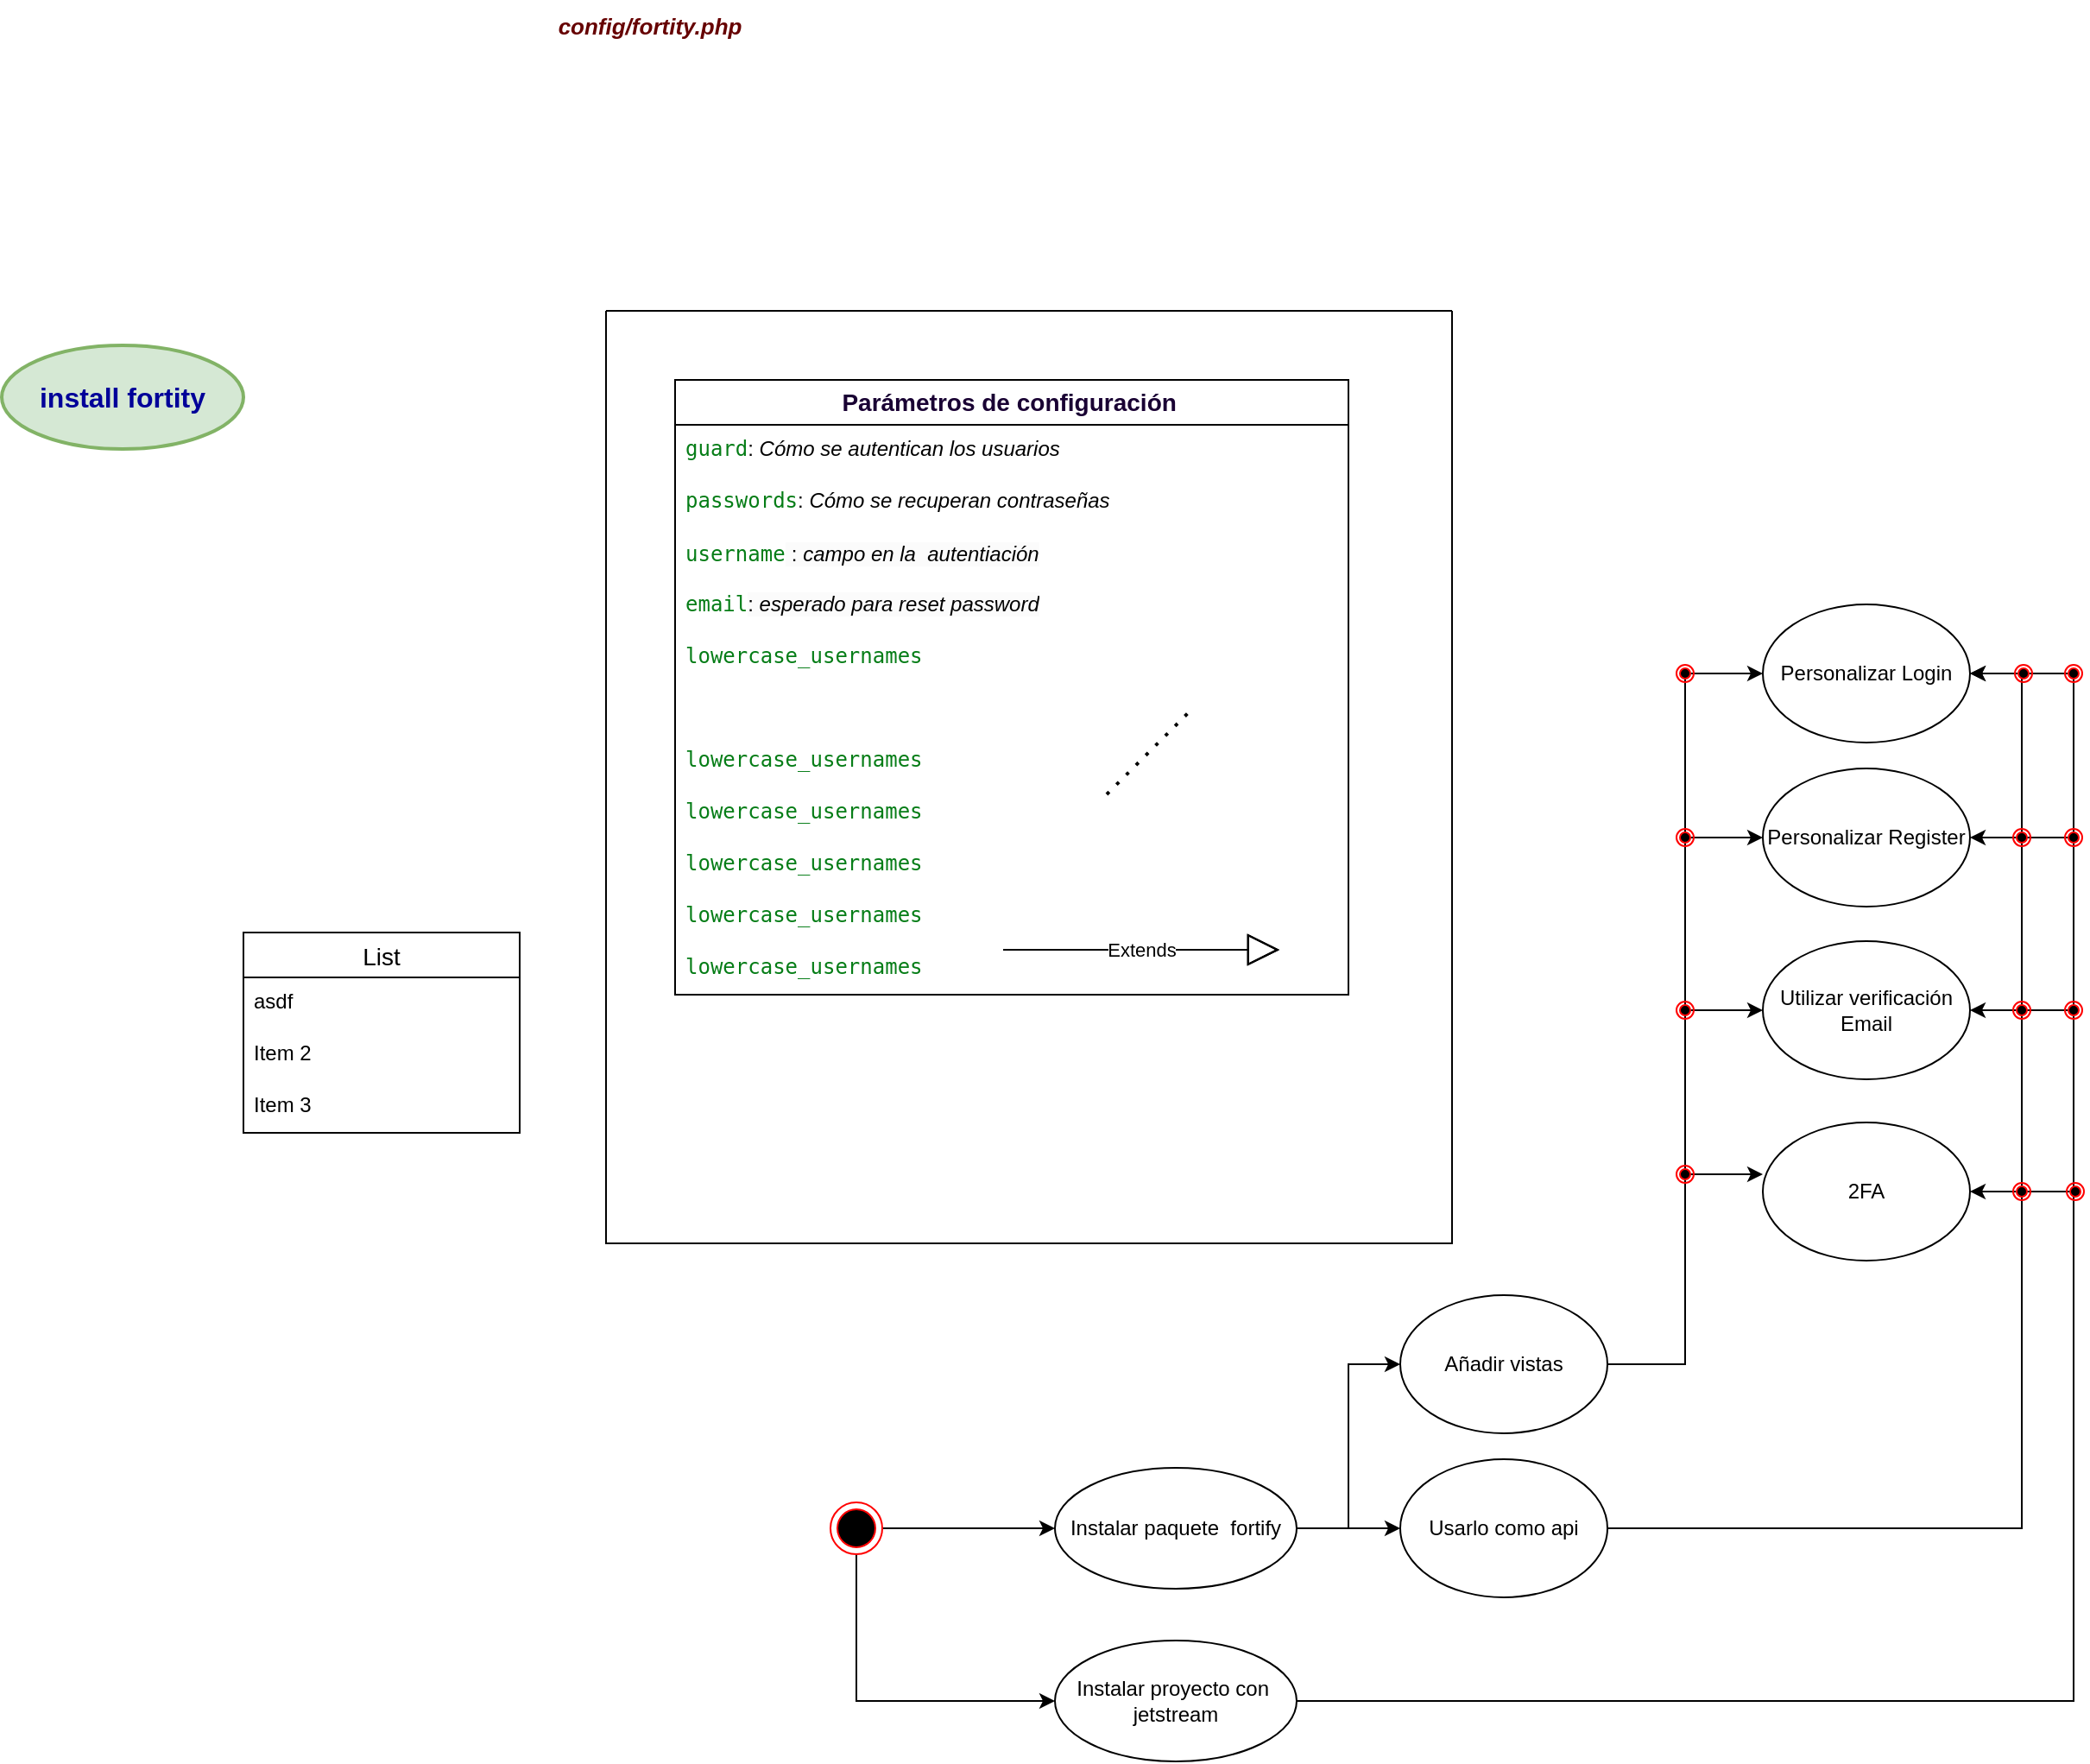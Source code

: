 <mxfile version="24.6.4" type="device">
  <diagram id="C5RBs43oDa-KdzZeNtuy" name="Page-1">
    <mxGraphModel dx="1364" dy="843" grid="1" gridSize="10" guides="1" tooltips="1" connect="1" arrows="1" fold="1" page="1" pageScale="1" pageWidth="827" pageHeight="1169" math="0" shadow="0">
      <root>
        <mxCell id="WIyWlLk6GJQsqaUBKTNV-0" />
        <mxCell id="WIyWlLk6GJQsqaUBKTNV-1" parent="WIyWlLk6GJQsqaUBKTNV-0" />
        <mxCell id="U51GWnYHo4TNuuC_m5qW-0" value="install fortity" style="strokeWidth=2;html=1;shape=mxgraph.flowchart.start_1;whiteSpace=wrap;fillColor=#d5e8d4;strokeColor=#82b366;fontStyle=1;fontSize=16;fontColor=#000099;" parent="WIyWlLk6GJQsqaUBKTNV-1" vertex="1">
          <mxGeometry x="30" y="200" width="140" height="60" as="geometry" />
        </mxCell>
        <mxCell id="U51GWnYHo4TNuuC_m5qW-8" value="&lt;b style=&quot;font-size: 13px;&quot;&gt;&lt;i style=&quot;font-size: 13px;&quot;&gt;config/fortity.php&lt;/i&gt;&lt;/b&gt;" style="text;html=1;align=center;verticalAlign=middle;resizable=0;points=[];autosize=1;strokeColor=none;fillColor=none;fontSize=13;fontColor=#660000;" parent="WIyWlLk6GJQsqaUBKTNV-1" vertex="1">
          <mxGeometry x="340" width="130" height="30" as="geometry" />
        </mxCell>
        <mxCell id="6gROGEQnWiNRbmc16GZL-19" value="List" style="swimlane;fontStyle=0;childLayout=stackLayout;horizontal=1;startSize=26;horizontalStack=0;resizeParent=1;resizeParentMax=0;resizeLast=0;collapsible=1;marginBottom=0;align=center;fontSize=14;" parent="WIyWlLk6GJQsqaUBKTNV-1" vertex="1">
          <mxGeometry x="170" y="540" width="160" height="116" as="geometry">
            <mxRectangle x="170" y="540" width="60" height="30" as="alternateBounds" />
          </mxGeometry>
        </mxCell>
        <mxCell id="6gROGEQnWiNRbmc16GZL-23" value="asdf" style="text;strokeColor=none;fillColor=none;spacingLeft=4;spacingRight=4;overflow=hidden;rotatable=0;points=[[0,0.5],[1,0.5]];portConstraint=eastwest;fontSize=12;whiteSpace=wrap;html=1;" parent="6gROGEQnWiNRbmc16GZL-19" vertex="1">
          <mxGeometry y="26" width="160" height="30" as="geometry" />
        </mxCell>
        <mxCell id="6gROGEQnWiNRbmc16GZL-21" value="Item 2" style="text;strokeColor=none;fillColor=none;spacingLeft=4;spacingRight=4;overflow=hidden;rotatable=0;points=[[0,0.5],[1,0.5]];portConstraint=eastwest;fontSize=12;whiteSpace=wrap;html=1;" parent="6gROGEQnWiNRbmc16GZL-19" vertex="1">
          <mxGeometry y="56" width="160" height="30" as="geometry" />
        </mxCell>
        <mxCell id="6gROGEQnWiNRbmc16GZL-22" value="Item 3" style="text;strokeColor=none;fillColor=none;spacingLeft=4;spacingRight=4;overflow=hidden;rotatable=0;points=[[0,0.5],[1,0.5]];portConstraint=eastwest;fontSize=12;whiteSpace=wrap;html=1;" parent="6gROGEQnWiNRbmc16GZL-19" vertex="1">
          <mxGeometry y="86" width="160" height="30" as="geometry" />
        </mxCell>
        <mxCell id="uoXuH0vKqlSMkDFl6i5y-5" value="" style="swimlane;startSize=0;" parent="WIyWlLk6GJQsqaUBKTNV-1" vertex="1">
          <mxGeometry x="380" y="180" width="490" height="540" as="geometry">
            <mxRectangle x="380" y="180" width="50" height="40" as="alternateBounds" />
          </mxGeometry>
        </mxCell>
        <object label="&lt;b&gt;&lt;font color=&quot;#190033&quot; style=&quot;font-size: 14px;&quot;&gt;Parámetros de configuración&amp;nbsp;&lt;/font&gt;&lt;/b&gt;" a="" c="" id="uoXuH0vKqlSMkDFl6i5y-6">
          <mxCell style="swimlane;fontStyle=0;childLayout=stackLayout;horizontal=1;startSize=26;fillColor=none;horizontalStack=0;resizeParent=1;resizeParentMax=0;resizeLast=0;collapsible=1;marginBottom=0;html=1;container=0;direction=east;movable=1;resizable=1;rotatable=1;deletable=1;editable=1;locked=0;connectable=1;" parent="uoXuH0vKqlSMkDFl6i5y-5" vertex="1">
            <mxGeometry x="40" y="40" width="390" height="356" as="geometry">
              <mxRectangle x="337" y="52" width="240" height="30" as="alternateBounds" />
            </mxGeometry>
          </mxCell>
        </object>
        <mxCell id="uoXuH0vKqlSMkDFl6i5y-7" value="&lt;span style=&quot;color: rgb(6, 125, 23); font-family: &amp;quot;JetBrains Mono&amp;quot;, monospace; background-color: rgb(255, 255, 255);&quot;&gt;guard&lt;/span&gt;:&amp;nbsp;&lt;i&gt;Cómo se autentican los usuarios&amp;nbsp;&lt;/i&gt;" style="text;strokeColor=none;fillColor=none;spacingLeft=4;spacingRight=4;overflow=hidden;rotatable=0;points=[[0,0.5],[1,0.5]];portConstraint=eastwest;fontSize=12;whiteSpace=wrap;html=1;" parent="uoXuH0vKqlSMkDFl6i5y-6" vertex="1">
          <mxGeometry y="26" width="390" height="30" as="geometry" />
        </mxCell>
        <mxCell id="uoXuH0vKqlSMkDFl6i5y-8" value="&lt;span style=&quot;color: rgb(6, 125, 23); font-family: &amp;quot;JetBrains Mono&amp;quot;, monospace; background-color: rgb(255, 255, 255);&quot;&gt;passwords&lt;/span&gt;:&amp;nbsp;&lt;i&gt;Cómo se recuperan contraseñas&lt;/i&gt;" style="text;strokeColor=none;fillColor=none;spacingLeft=4;spacingRight=4;overflow=hidden;rotatable=0;points=[[0,0.5],[1,0.5]];portConstraint=eastwest;fontSize=12;whiteSpace=wrap;html=1;" parent="uoXuH0vKqlSMkDFl6i5y-6" vertex="1">
          <mxGeometry y="56" width="390" height="30" as="geometry" />
        </mxCell>
        <mxCell id="uoXuH0vKqlSMkDFl6i5y-9" value="&lt;span style=&quot;forced-color-adjust: none; font-size: 12px; font-style: normal; font-variant-ligatures: normal; font-variant-caps: normal; font-weight: 400; letter-spacing: normal; orphans: 2; text-align: left; text-indent: 0px; text-transform: none; widows: 2; word-spacing: 0px; -webkit-text-stroke-width: 0px; white-space: normal; text-decoration-thickness: initial; text-decoration-style: initial; text-decoration-color: initial; color: rgb(6, 125, 23); font-family: &amp;quot;JetBrains Mono&amp;quot;, monospace; background-color: rgb(255, 255, 255);&quot;&gt;username&lt;/span&gt;&lt;b style=&quot;forced-color-adjust: none; color: rgb(0, 0, 0); font-family: Helvetica; font-size: 12px; font-style: normal; font-variant-ligatures: normal; font-variant-caps: normal; letter-spacing: normal; orphans: 2; text-align: left; text-indent: 0px; text-transform: none; widows: 2; word-spacing: 0px; -webkit-text-stroke-width: 0px; white-space: normal; background-color: rgb(251, 251, 251); text-decoration-thickness: initial; text-decoration-style: initial; text-decoration-color: initial;&quot;&gt;&lt;font style=&quot;forced-color-adjust: none; font-size: 13px;&quot; color=&quot;#003300&quot;&gt;&amp;nbsp;&lt;/font&gt;&lt;/b&gt;&lt;span style=&quot;color: rgb(0, 0, 0); font-family: Helvetica; font-size: 12px; font-style: normal; font-variant-ligatures: normal; font-variant-caps: normal; font-weight: 400; letter-spacing: normal; orphans: 2; text-align: left; text-indent: 0px; text-transform: none; widows: 2; word-spacing: 0px; -webkit-text-stroke-width: 0px; white-space: normal; background-color: rgb(251, 251, 251); text-decoration-thickness: initial; text-decoration-style: initial; text-decoration-color: initial; display: inline !important; float: none;&quot;&gt;:&amp;nbsp;&lt;/span&gt;&lt;i style=&quot;forced-color-adjust: none; color: rgb(0, 0, 0); font-family: Helvetica; font-size: 12px; font-variant-ligatures: normal; font-variant-caps: normal; font-weight: 400; letter-spacing: normal; orphans: 2; text-align: left; text-indent: 0px; text-transform: none; widows: 2; word-spacing: 0px; -webkit-text-stroke-width: 0px; white-space: normal; background-color: rgb(251, 251, 251); text-decoration-thickness: initial; text-decoration-style: initial; text-decoration-color: initial;&quot;&gt;campo en la&amp;nbsp; autentiación&lt;/i&gt;" style="text;strokeColor=none;fillColor=none;spacingLeft=4;spacingRight=4;overflow=hidden;rotatable=0;points=[[0,0.5],[1,0.5]];portConstraint=eastwest;fontSize=12;whiteSpace=wrap;html=1;" parent="uoXuH0vKqlSMkDFl6i5y-6" vertex="1">
          <mxGeometry y="86" width="390" height="30" as="geometry" />
        </mxCell>
        <mxCell id="uoXuH0vKqlSMkDFl6i5y-10" value="&lt;span style=&quot;forced-color-adjust: none; font-size: 12px; font-style: normal; font-variant-ligatures: normal; font-variant-caps: normal; font-weight: 400; letter-spacing: normal; orphans: 2; text-align: left; text-indent: 0px; text-transform: none; widows: 2; word-spacing: 0px; -webkit-text-stroke-width: 0px; white-space: normal; text-decoration-thickness: initial; text-decoration-style: initial; text-decoration-color: initial; color: rgb(6, 125, 23); font-family: &amp;quot;JetBrains Mono&amp;quot;, monospace; background-color: rgb(255, 255, 255);&quot;&gt;email&lt;/span&gt;&lt;span style=&quot;color: rgb(0, 0, 0); font-family: Helvetica; font-size: 12px; font-style: normal; font-variant-ligatures: normal; font-variant-caps: normal; font-weight: 400; letter-spacing: normal; orphans: 2; text-align: left; text-indent: 0px; text-transform: none; widows: 2; word-spacing: 0px; -webkit-text-stroke-width: 0px; white-space: normal; background-color: rgb(251, 251, 251); text-decoration-thickness: initial; text-decoration-style: initial; text-decoration-color: initial; display: inline !important; float: none;&quot;&gt;:&amp;nbsp;&lt;/span&gt;&lt;i style=&quot;forced-color-adjust: none; color: rgb(0, 0, 0); font-family: Helvetica; font-size: 12px; font-variant-ligatures: normal; font-variant-caps: normal; font-weight: 400; letter-spacing: normal; orphans: 2; text-align: left; text-indent: 0px; text-transform: none; widows: 2; word-spacing: 0px; -webkit-text-stroke-width: 0px; white-space: normal; background-color: rgb(251, 251, 251); text-decoration-thickness: initial; text-decoration-style: initial; text-decoration-color: initial;&quot;&gt;esperado para reset password&lt;/i&gt;" style="text;strokeColor=none;fillColor=none;spacingLeft=4;spacingRight=4;overflow=hidden;rotatable=0;points=[[0,0.5],[1,0.5]];portConstraint=eastwest;fontSize=12;whiteSpace=wrap;html=1;" parent="uoXuH0vKqlSMkDFl6i5y-6" vertex="1">
          <mxGeometry y="116" width="390" height="30" as="geometry" />
        </mxCell>
        <mxCell id="uoXuH0vKqlSMkDFl6i5y-11" value="&lt;span style=&quot;forced-color-adjust: none; font-size: 12px; font-style: normal; font-variant-ligatures: normal; font-variant-caps: normal; font-weight: 400; letter-spacing: normal; orphans: 2; text-align: left; text-indent: 0px; text-transform: none; widows: 2; word-spacing: 0px; -webkit-text-stroke-width: 0px; white-space: normal; text-decoration-thickness: initial; text-decoration-style: initial; text-decoration-color: initial; color: rgb(6, 125, 23); font-family: &amp;quot;JetBrains Mono&amp;quot;, monospace; background-color: rgb(255, 255, 255);&quot;&gt;lowercase_usernames&lt;/span&gt;&lt;span style=&quot;forced-color-adjust: none; font-style: normal; font-variant-ligatures: normal; font-variant-caps: normal; font-weight: 400; letter-spacing: normal; orphans: 2; text-align: left; text-indent: 0px; text-transform: none; widows: 2; word-spacing: 0px; -webkit-text-stroke-width: 0px; white-space: nowrap; background-color: rgb(251, 251, 251); text-decoration-thickness: initial; text-decoration-style: initial; text-decoration-color: initial; color: rgba(0, 0, 0, 0); font-family: monospace; font-size: 0px;&quot;&gt;%3CmxGraphModel%3E%3Croot%3E%3CmxCell%20id%3D%220%22%2F%3E%3CmxCell%20id%3D%221%22%20parent%3D%220%22%2F%3E%3CmxCell%20id%3D%222%22%20value%3D%22%26lt%3Bb%26gt%3B%26lt%3Bfont%20style%3D%26quot%3Bfont-size%3A%2013px%3B%26quot%3B%20color%3D%26quot%3B%23003300%26quot%3B%26gt%3Bpassword%26lt%3B%2Ffont%26gt%3B%26lt%3B%2Fb%26gt%3B%3A%26amp%3Bnbsp%3B%26lt%3Bi%26gt%3BC%C3%B3mo%20se%20recuperan%20contrase%C3%B1as%26lt%3B%2Fi%26gt%3B%22%20style%3D%22text%3BstrokeColor%3Dnone%3BfillColor%3Dnone%3Balign%3Dleft%3BverticalAlign%3Dtop%3BspacingLeft%3D4%3BspacingRight%3D4%3Boverflow%3Dhidden%3Brotatable%3D0%3Bpoints%3D%5B%5B0%2C0.5%5D%2C%5B1%2C0.5%5D%5D%3BportConstraint%3Deastwest%3BwhiteSpace%3Dwrap%3Bhtml%3D1%3Bcontainer%3D0%3B%22%20vertex%3D%221%22%20parent%3D%221%22%3E%3CmxGeometry%20x%3D%22280%22%20y%3D%22118.9%22%20width%3D%22300%22%20height%3D%2218.2%22%20as%3D%22geometry%22%2F%3E%3C%2FmxCell%3E%3C%2Froot%3E%3C%2FmxGraphModel%3E" style="text;strokeColor=none;fillColor=none;spacingLeft=4;spacingRight=4;overflow=hidden;rotatable=0;points=[[0,0.5],[1,0.5]];portConstraint=eastwest;fontSize=12;whiteSpace=wrap;html=1;" parent="uoXuH0vKqlSMkDFl6i5y-6" vertex="1">
          <mxGeometry y="146" width="390" height="30" as="geometry" />
        </mxCell>
        <mxCell id="uoXuH0vKqlSMkDFl6i5y-12" style="text;strokeColor=none;fillColor=none;spacingLeft=4;spacingRight=4;overflow=hidden;rotatable=0;points=[[0,0.5],[1,0.5]];portConstraint=eastwest;fontSize=12;whiteSpace=wrap;html=1;" parent="uoXuH0vKqlSMkDFl6i5y-6" vertex="1">
          <mxGeometry y="176" width="390" height="30" as="geometry" />
        </mxCell>
        <mxCell id="uoXuH0vKqlSMkDFl6i5y-13" value="&lt;span style=&quot;forced-color-adjust: none; font-size: 12px; font-style: normal; font-variant-ligatures: normal; font-variant-caps: normal; font-weight: 400; letter-spacing: normal; orphans: 2; text-align: left; text-indent: 0px; text-transform: none; widows: 2; word-spacing: 0px; -webkit-text-stroke-width: 0px; white-space: normal; text-decoration-thickness: initial; text-decoration-style: initial; text-decoration-color: initial; color: rgb(6, 125, 23); font-family: &amp;quot;JetBrains Mono&amp;quot;, monospace; background-color: rgb(255, 255, 255);&quot;&gt;lowercase_usernames&lt;/span&gt;&lt;span style=&quot;forced-color-adjust: none; font-style: normal; font-variant-ligatures: normal; font-variant-caps: normal; font-weight: 400; letter-spacing: normal; orphans: 2; text-align: left; text-indent: 0px; text-transform: none; widows: 2; word-spacing: 0px; -webkit-text-stroke-width: 0px; white-space: nowrap; background-color: rgb(251, 251, 251); text-decoration-thickness: initial; text-decoration-style: initial; text-decoration-color: initial; color: rgba(0, 0, 0, 0); font-family: monospace; font-size: 0px;&quot;&gt;%3CmxGraphModel%3E%3Croot%3E%3CmxCell%20id%3D%220%22%2F%3E%3CmxCell%20id%3D%221%22%20parent%3D%220%22%2F%3E%3CmxCell%20id%3D%222%22%20value%3D%22%26lt%3Bb%26gt%3B%26lt%3Bfont%20style%3D%26quot%3Bfont-size%3A%2013px%3B%26quot%3B%20color%3D%26quot%3B%23003300%26quot%3B%26gt%3Bpassword%26lt%3B%2Ffont%26gt%3B%26lt%3B%2Fb%26gt%3B%3A%26amp%3Bnbsp%3B%26lt%3Bi%26gt%3BC%C3%B3mo%20se%20recuperan%20contrase%C3%B1as%26lt%3B%2Fi%26gt%3B%22%20style%3D%22text%3BstrokeColor%3Dnone%3BfillColor%3Dnone%3Balign%3Dleft%3BverticalAlign%3Dtop%3BspacingLeft%3D4%3BspacingRight%3D4%3Boverflow%3Dhidden%3Brotatable%3D0%3Bpoints%3D%5B%5B0%2C0.5%5D%2C%5B1%2C0.5%5D%5D%3BportConstraint%3Deastwest%3BwhiteSpace%3Dwrap%3Bhtml%3D1%3Bcontainer%3D0%3B%22%20vertex%3D%221%22%20parent%3D%221%22%3E%3CmxGeometry%20x%3D%22280%22%20y%3D%22118.9%22%20width%3D%22300%22%20height%3D%2218.2%22%20as%3D%22geometry%22%2F%3E%3C%2FmxCell%3E%3C%2Froot%3E%3C%2FmxGraphModel%3E" style="text;strokeColor=none;fillColor=none;spacingLeft=4;spacingRight=4;overflow=hidden;rotatable=0;points=[[0,0.5],[1,0.5]];portConstraint=eastwest;fontSize=12;whiteSpace=wrap;html=1;" parent="uoXuH0vKqlSMkDFl6i5y-6" vertex="1">
          <mxGeometry y="206" width="390" height="30" as="geometry" />
        </mxCell>
        <mxCell id="uoXuH0vKqlSMkDFl6i5y-14" value="&lt;span style=&quot;forced-color-adjust: none; font-size: 12px; font-style: normal; font-variant-ligatures: normal; font-variant-caps: normal; font-weight: 400; letter-spacing: normal; orphans: 2; text-align: left; text-indent: 0px; text-transform: none; widows: 2; word-spacing: 0px; -webkit-text-stroke-width: 0px; white-space: normal; text-decoration-thickness: initial; text-decoration-style: initial; text-decoration-color: initial; color: rgb(6, 125, 23); font-family: &amp;quot;JetBrains Mono&amp;quot;, monospace; background-color: rgb(255, 255, 255);&quot;&gt;lowercase_usernames&lt;/span&gt;&lt;span style=&quot;forced-color-adjust: none; font-style: normal; font-variant-ligatures: normal; font-variant-caps: normal; font-weight: 400; letter-spacing: normal; orphans: 2; text-align: left; text-indent: 0px; text-transform: none; widows: 2; word-spacing: 0px; -webkit-text-stroke-width: 0px; white-space: nowrap; background-color: rgb(251, 251, 251); text-decoration-thickness: initial; text-decoration-style: initial; text-decoration-color: initial; color: rgba(0, 0, 0, 0); font-family: monospace; font-size: 0px;&quot;&gt;%3CmxGraphModel%3E%3Croot%3E%3CmxCell%20id%3D%220%22%2F%3E%3CmxCell%20id%3D%221%22%20parent%3D%220%22%2F%3E%3CmxCell%20id%3D%222%22%20value%3D%22%26lt%3Bb%26gt%3B%26lt%3Bfont%20style%3D%26quot%3Bfont-size%3A%2013px%3B%26quot%3B%20color%3D%26quot%3B%23003300%26quot%3B%26gt%3Bpassword%26lt%3B%2Ffont%26gt%3B%26lt%3B%2Fb%26gt%3B%3A%26amp%3Bnbsp%3B%26lt%3Bi%26gt%3BC%C3%B3mo%20se%20recuperan%20contrase%C3%B1as%26lt%3B%2Fi%26gt%3B%22%20style%3D%22text%3BstrokeColor%3Dnone%3BfillColor%3Dnone%3Balign%3Dleft%3BverticalAlign%3Dtop%3BspacingLeft%3D4%3BspacingRight%3D4%3Boverflow%3Dhidden%3Brotatable%3D0%3Bpoints%3D%5B%5B0%2C0.5%5D%2C%5B1%2C0.5%5D%5D%3BportConstraint%3Deastwest%3BwhiteSpace%3Dwrap%3Bhtml%3D1%3Bcontainer%3D0%3B%22%20vertex%3D%221%22%20parent%3D%221%22%3E%3CmxGeometry%20x%3D%22280%22%20y%3D%22118.9%22%20width%3D%22300%22%20height%3D%2218.2%22%20as%3D%22geometry%22%2F%3E%3C%2FmxCell%3E%3C%2Froot%3E%3C%2FmxGraphModel%3E" style="text;strokeColor=none;fillColor=none;spacingLeft=4;spacingRight=4;overflow=hidden;rotatable=0;points=[[0,0.5],[1,0.5]];portConstraint=eastwest;fontSize=12;whiteSpace=wrap;html=1;" parent="uoXuH0vKqlSMkDFl6i5y-6" vertex="1">
          <mxGeometry y="236" width="390" height="30" as="geometry" />
        </mxCell>
        <mxCell id="uoXuH0vKqlSMkDFl6i5y-15" value="&lt;span style=&quot;forced-color-adjust: none; font-size: 12px; font-style: normal; font-variant-ligatures: normal; font-variant-caps: normal; font-weight: 400; letter-spacing: normal; orphans: 2; text-align: left; text-indent: 0px; text-transform: none; widows: 2; word-spacing: 0px; -webkit-text-stroke-width: 0px; white-space: normal; text-decoration-thickness: initial; text-decoration-style: initial; text-decoration-color: initial; color: rgb(6, 125, 23); font-family: &amp;quot;JetBrains Mono&amp;quot;, monospace; background-color: rgb(255, 255, 255);&quot;&gt;lowercase_usernames&lt;/span&gt;&lt;span style=&quot;forced-color-adjust: none; font-style: normal; font-variant-ligatures: normal; font-variant-caps: normal; font-weight: 400; letter-spacing: normal; orphans: 2; text-align: left; text-indent: 0px; text-transform: none; widows: 2; word-spacing: 0px; -webkit-text-stroke-width: 0px; white-space: nowrap; background-color: rgb(251, 251, 251); text-decoration-thickness: initial; text-decoration-style: initial; text-decoration-color: initial; color: rgba(0, 0, 0, 0); font-family: monospace; font-size: 0px;&quot;&gt;%3CmxGraphModel%3E%3Croot%3E%3CmxCell%20id%3D%220%22%2F%3E%3CmxCell%20id%3D%221%22%20parent%3D%220%22%2F%3E%3CmxCell%20id%3D%222%22%20value%3D%22%26lt%3Bb%26gt%3B%26lt%3Bfont%20style%3D%26quot%3Bfont-size%3A%2013px%3B%26quot%3B%20color%3D%26quot%3B%23003300%26quot%3B%26gt%3Bpassword%26lt%3B%2Ffont%26gt%3B%26lt%3B%2Fb%26gt%3B%3A%26amp%3Bnbsp%3B%26lt%3Bi%26gt%3BC%C3%B3mo%20se%20recuperan%20contrase%C3%B1as%26lt%3B%2Fi%26gt%3B%22%20style%3D%22text%3BstrokeColor%3Dnone%3BfillColor%3Dnone%3Balign%3Dleft%3BverticalAlign%3Dtop%3BspacingLeft%3D4%3BspacingRight%3D4%3Boverflow%3Dhidden%3Brotatable%3D0%3Bpoints%3D%5B%5B0%2C0.5%5D%2C%5B1%2C0.5%5D%5D%3BportConstraint%3Deastwest%3BwhiteSpace%3Dwrap%3Bhtml%3D1%3Bcontainer%3D0%3B%22%20vertex%3D%221%22%20parent%3D%221%22%3E%3CmxGeometry%20x%3D%22280%22%20y%3D%22118.9%22%20width%3D%22300%22%20height%3D%2218.2%22%20as%3D%22geometry%22%2F%3E%3C%2FmxCell%3E%3C%2Froot%3E%3C%2FmxGraphModel%3E" style="text;strokeColor=none;fillColor=none;spacingLeft=4;spacingRight=4;overflow=hidden;rotatable=0;points=[[0,0.5],[1,0.5]];portConstraint=eastwest;fontSize=12;whiteSpace=wrap;html=1;" parent="uoXuH0vKqlSMkDFl6i5y-6" vertex="1">
          <mxGeometry y="266" width="390" height="30" as="geometry" />
        </mxCell>
        <mxCell id="uoXuH0vKqlSMkDFl6i5y-16" value="&lt;span style=&quot;forced-color-adjust: none; font-size: 12px; font-style: normal; font-variant-ligatures: normal; font-variant-caps: normal; font-weight: 400; letter-spacing: normal; orphans: 2; text-align: left; text-indent: 0px; text-transform: none; widows: 2; word-spacing: 0px; -webkit-text-stroke-width: 0px; white-space: normal; text-decoration-thickness: initial; text-decoration-style: initial; text-decoration-color: initial; color: rgb(6, 125, 23); font-family: &amp;quot;JetBrains Mono&amp;quot;, monospace; background-color: rgb(255, 255, 255);&quot;&gt;lowercase_usernames&lt;/span&gt;&lt;span style=&quot;forced-color-adjust: none; font-style: normal; font-variant-ligatures: normal; font-variant-caps: normal; font-weight: 400; letter-spacing: normal; orphans: 2; text-align: left; text-indent: 0px; text-transform: none; widows: 2; word-spacing: 0px; -webkit-text-stroke-width: 0px; white-space: nowrap; background-color: rgb(251, 251, 251); text-decoration-thickness: initial; text-decoration-style: initial; text-decoration-color: initial; color: rgba(0, 0, 0, 0); font-family: monospace; font-size: 0px;&quot;&gt;%3CmxGraphModel%3E%3Croot%3E%3CmxCell%20id%3D%220%22%2F%3E%3CmxCell%20id%3D%221%22%20parent%3D%220%22%2F%3E%3CmxCell%20id%3D%222%22%20value%3D%22%26lt%3Bb%26gt%3B%26lt%3Bfont%20style%3D%26quot%3Bfont-size%3A%2013px%3B%26quot%3B%20color%3D%26quot%3B%23003300%26quot%3B%26gt%3Bpassword%26lt%3B%2Ffont%26gt%3B%26lt%3B%2Fb%26gt%3B%3A%26amp%3Bnbsp%3B%26lt%3Bi%26gt%3BC%C3%B3mo%20se%20recuperan%20contrase%C3%B1as%26lt%3B%2Fi%26gt%3B%22%20style%3D%22text%3BstrokeColor%3Dnone%3BfillColor%3Dnone%3Balign%3Dleft%3BverticalAlign%3Dtop%3BspacingLeft%3D4%3BspacingRight%3D4%3Boverflow%3Dhidden%3Brotatable%3D0%3Bpoints%3D%5B%5B0%2C0.5%5D%2C%5B1%2C0.5%5D%5D%3BportConstraint%3Deastwest%3BwhiteSpace%3Dwrap%3Bhtml%3D1%3Bcontainer%3D0%3B%22%20vertex%3D%221%22%20parent%3D%221%22%3E%3CmxGeometry%20x%3D%22280%22%20y%3D%22118.9%22%20width%3D%22300%22%20height%3D%2218.2%22%20as%3D%22geometry%22%2F%3E%3C%2FmxCell%3E%3C%2Froot%3E%3C%2FmxGraphModel%3E" style="text;strokeColor=none;fillColor=none;spacingLeft=4;spacingRight=4;overflow=hidden;rotatable=0;points=[[0,0.5],[1,0.5]];portConstraint=eastwest;fontSize=12;whiteSpace=wrap;html=1;" parent="uoXuH0vKqlSMkDFl6i5y-6" vertex="1">
          <mxGeometry y="296" width="390" height="30" as="geometry" />
        </mxCell>
        <mxCell id="uoXuH0vKqlSMkDFl6i5y-17" value="&lt;span style=&quot;forced-color-adjust: none; font-size: 12px; font-style: normal; font-variant-ligatures: normal; font-variant-caps: normal; font-weight: 400; letter-spacing: normal; orphans: 2; text-align: left; text-indent: 0px; text-transform: none; widows: 2; word-spacing: 0px; -webkit-text-stroke-width: 0px; white-space: normal; text-decoration-thickness: initial; text-decoration-style: initial; text-decoration-color: initial; color: rgb(6, 125, 23); font-family: &amp;quot;JetBrains Mono&amp;quot;, monospace; background-color: rgb(255, 255, 255);&quot;&gt;lowercase_usernames&lt;/span&gt;&lt;span style=&quot;forced-color-adjust: none; font-style: normal; font-variant-ligatures: normal; font-variant-caps: normal; font-weight: 400; letter-spacing: normal; orphans: 2; text-align: left; text-indent: 0px; text-transform: none; widows: 2; word-spacing: 0px; -webkit-text-stroke-width: 0px; white-space: nowrap; background-color: rgb(251, 251, 251); text-decoration-thickness: initial; text-decoration-style: initial; text-decoration-color: initial; color: rgba(0, 0, 0, 0); font-family: monospace; font-size: 0px;&quot;&gt;%3CmxGraphModel%3E%3Croot%3E%3CmxCell%20id%3D%220%22%2F%3E%3CmxCell%20id%3D%221%22%20parent%3D%220%22%2F%3E%3CmxCell%20id%3D%222%22%20value%3D%22%26lt%3Bb%26gt%3B%26lt%3Bfont%20style%3D%26quot%3Bfont-size%3A%2013px%3B%26quot%3B%20color%3D%26quot%3B%23003300%26quot%3B%26gt%3Bpassword%26lt%3B%2Ffont%26gt%3B%26lt%3B%2Fb%26gt%3B%3A%26amp%3Bnbsp%3B%26lt%3Bi%26gt%3BC%C3%B3mo%20se%20recuperan%20contrase%C3%B1as%26lt%3B%2Fi%26gt%3B%22%20style%3D%22text%3BstrokeColor%3Dnone%3BfillColor%3Dnone%3Balign%3Dleft%3BverticalAlign%3Dtop%3BspacingLeft%3D4%3BspacingRight%3D4%3Boverflow%3Dhidden%3Brotatable%3D0%3Bpoints%3D%5B%5B0%2C0.5%5D%2C%5B1%2C0.5%5D%5D%3BportConstraint%3Deastwest%3BwhiteSpace%3Dwrap%3Bhtml%3D1%3Bcontainer%3D0%3B%22%20vertex%3D%221%22%20parent%3D%221%22%3E%3CmxGeometry%20x%3D%22280%22%20y%3D%22118.9%22%20width%3D%22300%22%20height%3D%2218.2%22%20as%3D%22geometry%22%2F%3E%3C%2FmxCell%3E%3C%2Froot%3E%3C%2FmxGraphModel%3E" style="text;strokeColor=none;fillColor=none;spacingLeft=4;spacingRight=4;overflow=hidden;rotatable=0;points=[[0,0.5],[1,0.5]];portConstraint=eastwest;fontSize=12;whiteSpace=wrap;html=1;" parent="uoXuH0vKqlSMkDFl6i5y-6" vertex="1">
          <mxGeometry y="326" width="390" height="30" as="geometry" />
        </mxCell>
        <mxCell id="e5cI-msZ8dwVWMI434KQ-0" value="" style="endArrow=none;dashed=1;html=1;dashPattern=1 3;strokeWidth=2;rounded=0;" parent="WIyWlLk6GJQsqaUBKTNV-1" edge="1">
          <mxGeometry width="50" height="50" relative="1" as="geometry">
            <mxPoint x="670" y="460" as="sourcePoint" />
            <mxPoint x="720" y="410" as="targetPoint" />
          </mxGeometry>
        </mxCell>
        <mxCell id="e5cI-msZ8dwVWMI434KQ-6" style="edgeStyle=orthogonalEdgeStyle;rounded=0;orthogonalLoop=1;jettySize=auto;html=1;exitX=1;exitY=0.5;exitDx=0;exitDy=0;" parent="WIyWlLk6GJQsqaUBKTNV-1" source="e5cI-msZ8dwVWMI434KQ-1" target="e5cI-msZ8dwVWMI434KQ-2" edge="1">
          <mxGeometry relative="1" as="geometry" />
        </mxCell>
        <mxCell id="e5cI-msZ8dwVWMI434KQ-10" style="edgeStyle=orthogonalEdgeStyle;rounded=0;orthogonalLoop=1;jettySize=auto;html=1;exitX=0.5;exitY=1;exitDx=0;exitDy=0;entryX=0;entryY=0.5;entryDx=0;entryDy=0;" parent="WIyWlLk6GJQsqaUBKTNV-1" source="e5cI-msZ8dwVWMI434KQ-1" target="e5cI-msZ8dwVWMI434KQ-3" edge="1">
          <mxGeometry relative="1" as="geometry" />
        </mxCell>
        <mxCell id="e5cI-msZ8dwVWMI434KQ-1" value="" style="ellipse;html=1;shape=endState;fillColor=#000000;strokeColor=#ff0000;" parent="WIyWlLk6GJQsqaUBKTNV-1" vertex="1">
          <mxGeometry x="510" y="870" width="30" height="30" as="geometry" />
        </mxCell>
        <mxCell id="8H80iAvhQ8a1KgrO3TqX-2" style="edgeStyle=orthogonalEdgeStyle;rounded=0;orthogonalLoop=1;jettySize=auto;html=1;entryX=0;entryY=0.5;entryDx=0;entryDy=0;" edge="1" parent="WIyWlLk6GJQsqaUBKTNV-1" source="e5cI-msZ8dwVWMI434KQ-2" target="8H80iAvhQ8a1KgrO3TqX-0">
          <mxGeometry relative="1" as="geometry" />
        </mxCell>
        <mxCell id="8H80iAvhQ8a1KgrO3TqX-3" style="edgeStyle=orthogonalEdgeStyle;rounded=0;orthogonalLoop=1;jettySize=auto;html=1;" edge="1" parent="WIyWlLk6GJQsqaUBKTNV-1" source="e5cI-msZ8dwVWMI434KQ-2" target="8H80iAvhQ8a1KgrO3TqX-1">
          <mxGeometry relative="1" as="geometry" />
        </mxCell>
        <mxCell id="e5cI-msZ8dwVWMI434KQ-2" value="Instalar paquete&amp;nbsp; fortify" style="ellipse;whiteSpace=wrap;html=1;" parent="WIyWlLk6GJQsqaUBKTNV-1" vertex="1">
          <mxGeometry x="640" y="850" width="140" height="70" as="geometry" />
        </mxCell>
        <mxCell id="8H80iAvhQ8a1KgrO3TqX-14" style="edgeStyle=orthogonalEdgeStyle;rounded=0;orthogonalLoop=1;jettySize=auto;html=1;entryX=1;entryY=0.5;entryDx=0;entryDy=0;" edge="1" parent="WIyWlLk6GJQsqaUBKTNV-1" source="e5cI-msZ8dwVWMI434KQ-3" target="8H80iAvhQ8a1KgrO3TqX-5">
          <mxGeometry relative="1" as="geometry">
            <Array as="points">
              <mxPoint x="1230" y="985" />
              <mxPoint x="1230" y="390" />
            </Array>
          </mxGeometry>
        </mxCell>
        <mxCell id="8H80iAvhQ8a1KgrO3TqX-15" style="edgeStyle=orthogonalEdgeStyle;rounded=0;orthogonalLoop=1;jettySize=auto;html=1;entryX=1;entryY=0.5;entryDx=0;entryDy=0;" edge="1" parent="WIyWlLk6GJQsqaUBKTNV-1" source="e5cI-msZ8dwVWMI434KQ-3" target="8H80iAvhQ8a1KgrO3TqX-6">
          <mxGeometry relative="1" as="geometry">
            <Array as="points">
              <mxPoint x="1230" y="985" />
              <mxPoint x="1230" y="485" />
            </Array>
          </mxGeometry>
        </mxCell>
        <mxCell id="8H80iAvhQ8a1KgrO3TqX-16" style="edgeStyle=orthogonalEdgeStyle;rounded=0;orthogonalLoop=1;jettySize=auto;html=1;entryX=1;entryY=0.5;entryDx=0;entryDy=0;" edge="1" parent="WIyWlLk6GJQsqaUBKTNV-1" source="e5cI-msZ8dwVWMI434KQ-3" target="8H80iAvhQ8a1KgrO3TqX-7">
          <mxGeometry relative="1" as="geometry">
            <Array as="points">
              <mxPoint x="1230" y="985" />
              <mxPoint x="1230" y="585" />
            </Array>
          </mxGeometry>
        </mxCell>
        <mxCell id="8H80iAvhQ8a1KgrO3TqX-17" style="edgeStyle=orthogonalEdgeStyle;rounded=0;orthogonalLoop=1;jettySize=auto;html=1;entryX=1;entryY=0.5;entryDx=0;entryDy=0;" edge="1" parent="WIyWlLk6GJQsqaUBKTNV-1" source="e5cI-msZ8dwVWMI434KQ-3" target="8H80iAvhQ8a1KgrO3TqX-8">
          <mxGeometry relative="1" as="geometry">
            <Array as="points">
              <mxPoint x="1230" y="985" />
              <mxPoint x="1230" y="690" />
            </Array>
          </mxGeometry>
        </mxCell>
        <mxCell id="e5cI-msZ8dwVWMI434KQ-3" value="Instalar proyecto con&amp;nbsp; jetstream" style="ellipse;whiteSpace=wrap;html=1;" parent="WIyWlLk6GJQsqaUBKTNV-1" vertex="1">
          <mxGeometry x="640" y="950" width="140" height="70" as="geometry" />
        </mxCell>
        <mxCell id="e5cI-msZ8dwVWMI434KQ-5" value="Extends" style="endArrow=block;endSize=16;endFill=0;html=1;rounded=0;" parent="WIyWlLk6GJQsqaUBKTNV-1" edge="1">
          <mxGeometry width="160" relative="1" as="geometry">
            <mxPoint x="610" y="550" as="sourcePoint" />
            <mxPoint x="770" y="550" as="targetPoint" />
          </mxGeometry>
        </mxCell>
        <mxCell id="e5cI-msZ8dwVWMI434KQ-7" value="Extends" style="endArrow=block;endSize=16;endFill=0;html=1;rounded=0;" parent="WIyWlLk6GJQsqaUBKTNV-1" edge="1">
          <mxGeometry width="160" relative="1" as="geometry">
            <mxPoint x="610" y="550" as="sourcePoint" />
            <mxPoint x="770" y="550" as="targetPoint" />
          </mxGeometry>
        </mxCell>
        <mxCell id="e5cI-msZ8dwVWMI434KQ-9" value="Extends" style="endArrow=block;endSize=16;endFill=0;html=1;rounded=0;" parent="WIyWlLk6GJQsqaUBKTNV-1" edge="1">
          <mxGeometry width="160" relative="1" as="geometry">
            <mxPoint x="610" y="550" as="sourcePoint" />
            <mxPoint x="770" y="550" as="targetPoint" />
          </mxGeometry>
        </mxCell>
        <mxCell id="8H80iAvhQ8a1KgrO3TqX-9" style="edgeStyle=orthogonalEdgeStyle;rounded=0;orthogonalLoop=1;jettySize=auto;html=1;entryX=0;entryY=0.5;entryDx=0;entryDy=0;" edge="1" parent="WIyWlLk6GJQsqaUBKTNV-1" source="8H80iAvhQ8a1KgrO3TqX-0" target="8H80iAvhQ8a1KgrO3TqX-5">
          <mxGeometry relative="1" as="geometry" />
        </mxCell>
        <mxCell id="8H80iAvhQ8a1KgrO3TqX-11" style="edgeStyle=orthogonalEdgeStyle;rounded=0;orthogonalLoop=1;jettySize=auto;html=1;entryX=0;entryY=0.5;entryDx=0;entryDy=0;" edge="1" parent="WIyWlLk6GJQsqaUBKTNV-1" source="8H80iAvhQ8a1KgrO3TqX-0" target="8H80iAvhQ8a1KgrO3TqX-7">
          <mxGeometry relative="1" as="geometry" />
        </mxCell>
        <mxCell id="8H80iAvhQ8a1KgrO3TqX-37" style="edgeStyle=orthogonalEdgeStyle;rounded=0;orthogonalLoop=1;jettySize=auto;html=1;entryX=0;entryY=0.5;entryDx=0;entryDy=0;" edge="1" parent="WIyWlLk6GJQsqaUBKTNV-1" source="8H80iAvhQ8a1KgrO3TqX-0" target="8H80iAvhQ8a1KgrO3TqX-6">
          <mxGeometry relative="1" as="geometry" />
        </mxCell>
        <mxCell id="8H80iAvhQ8a1KgrO3TqX-0" value="Añadir vistas" style="ellipse;whiteSpace=wrap;html=1;" vertex="1" parent="WIyWlLk6GJQsqaUBKTNV-1">
          <mxGeometry x="840" y="750" width="120" height="80" as="geometry" />
        </mxCell>
        <mxCell id="8H80iAvhQ8a1KgrO3TqX-20" style="edgeStyle=orthogonalEdgeStyle;rounded=0;orthogonalLoop=1;jettySize=auto;html=1;entryX=1;entryY=0.5;entryDx=0;entryDy=0;" edge="1" parent="WIyWlLk6GJQsqaUBKTNV-1" source="8H80iAvhQ8a1KgrO3TqX-1" target="8H80iAvhQ8a1KgrO3TqX-5">
          <mxGeometry relative="1" as="geometry">
            <Array as="points">
              <mxPoint x="1200" y="885" />
              <mxPoint x="1200" y="390" />
            </Array>
          </mxGeometry>
        </mxCell>
        <mxCell id="8H80iAvhQ8a1KgrO3TqX-1" value="Usarlo como api" style="ellipse;whiteSpace=wrap;html=1;" vertex="1" parent="WIyWlLk6GJQsqaUBKTNV-1">
          <mxGeometry x="840" y="845" width="120" height="80" as="geometry" />
        </mxCell>
        <mxCell id="8H80iAvhQ8a1KgrO3TqX-5" value="Personalizar Login" style="ellipse;whiteSpace=wrap;html=1;" vertex="1" parent="WIyWlLk6GJQsqaUBKTNV-1">
          <mxGeometry x="1050" y="350" width="120" height="80" as="geometry" />
        </mxCell>
        <mxCell id="8H80iAvhQ8a1KgrO3TqX-6" value="Personalizar Register" style="ellipse;whiteSpace=wrap;html=1;" vertex="1" parent="WIyWlLk6GJQsqaUBKTNV-1">
          <mxGeometry x="1050" y="445" width="120" height="80" as="geometry" />
        </mxCell>
        <mxCell id="8H80iAvhQ8a1KgrO3TqX-7" value="Utilizar verificación Email" style="ellipse;whiteSpace=wrap;html=1;" vertex="1" parent="WIyWlLk6GJQsqaUBKTNV-1">
          <mxGeometry x="1050" y="545" width="120" height="80" as="geometry" />
        </mxCell>
        <mxCell id="8H80iAvhQ8a1KgrO3TqX-8" value="2FA" style="ellipse;whiteSpace=wrap;html=1;" vertex="1" parent="WIyWlLk6GJQsqaUBKTNV-1">
          <mxGeometry x="1050" y="650" width="120" height="80" as="geometry" />
        </mxCell>
        <mxCell id="8H80iAvhQ8a1KgrO3TqX-13" style="edgeStyle=orthogonalEdgeStyle;rounded=0;orthogonalLoop=1;jettySize=auto;html=1;entryX=0;entryY=0.375;entryDx=0;entryDy=0;entryPerimeter=0;" edge="1" parent="WIyWlLk6GJQsqaUBKTNV-1" source="8H80iAvhQ8a1KgrO3TqX-0" target="8H80iAvhQ8a1KgrO3TqX-8">
          <mxGeometry relative="1" as="geometry" />
        </mxCell>
        <mxCell id="8H80iAvhQ8a1KgrO3TqX-21" value="" style="ellipse;html=1;shape=endState;fillColor=#000000;strokeColor=#ff0000;" vertex="1" parent="WIyWlLk6GJQsqaUBKTNV-1">
          <mxGeometry x="1000" y="580" width="10" height="10" as="geometry" />
        </mxCell>
        <mxCell id="8H80iAvhQ8a1KgrO3TqX-27" value="" style="ellipse;html=1;shape=endState;fillColor=#000000;strokeColor=#ff0000;" vertex="1" parent="WIyWlLk6GJQsqaUBKTNV-1">
          <mxGeometry x="1000" y="675" width="10" height="10" as="geometry" />
        </mxCell>
        <mxCell id="8H80iAvhQ8a1KgrO3TqX-28" value="" style="ellipse;html=1;shape=endState;fillColor=#000000;strokeColor=#ff0000;" vertex="1" parent="WIyWlLk6GJQsqaUBKTNV-1">
          <mxGeometry x="1000" y="385" width="10" height="10" as="geometry" />
        </mxCell>
        <mxCell id="8H80iAvhQ8a1KgrO3TqX-29" value="" style="ellipse;html=1;shape=endState;fillColor=#000000;strokeColor=#ff0000;" vertex="1" parent="WIyWlLk6GJQsqaUBKTNV-1">
          <mxGeometry x="1196" y="385" width="10" height="10" as="geometry" />
        </mxCell>
        <mxCell id="8H80iAvhQ8a1KgrO3TqX-30" value="" style="ellipse;html=1;shape=endState;fillColor=#000000;strokeColor=#ff0000;" vertex="1" parent="WIyWlLk6GJQsqaUBKTNV-1">
          <mxGeometry x="1225" y="385" width="10" height="10" as="geometry" />
        </mxCell>
        <mxCell id="8H80iAvhQ8a1KgrO3TqX-31" value="" style="ellipse;html=1;shape=endState;fillColor=#000000;strokeColor=#ff0000;" vertex="1" parent="WIyWlLk6GJQsqaUBKTNV-1">
          <mxGeometry x="1225" y="480" width="10" height="10" as="geometry" />
        </mxCell>
        <mxCell id="8H80iAvhQ8a1KgrO3TqX-32" value="" style="ellipse;html=1;shape=endState;fillColor=#000000;strokeColor=#ff0000;" vertex="1" parent="WIyWlLk6GJQsqaUBKTNV-1">
          <mxGeometry x="1225" y="580" width="10" height="10" as="geometry" />
        </mxCell>
        <mxCell id="8H80iAvhQ8a1KgrO3TqX-33" value="" style="ellipse;html=1;shape=endState;fillColor=#000000;strokeColor=#ff0000;" vertex="1" parent="WIyWlLk6GJQsqaUBKTNV-1">
          <mxGeometry x="1226" y="685" width="10" height="10" as="geometry" />
        </mxCell>
        <mxCell id="8H80iAvhQ8a1KgrO3TqX-34" value="" style="ellipse;html=1;shape=endState;fillColor=#000000;strokeColor=#ff0000;" vertex="1" parent="WIyWlLk6GJQsqaUBKTNV-1">
          <mxGeometry x="1195" y="685" width="10" height="10" as="geometry" />
        </mxCell>
        <mxCell id="8H80iAvhQ8a1KgrO3TqX-35" value="" style="ellipse;html=1;shape=endState;fillColor=#000000;strokeColor=#ff0000;" vertex="1" parent="WIyWlLk6GJQsqaUBKTNV-1">
          <mxGeometry x="1195" y="580" width="10" height="10" as="geometry" />
        </mxCell>
        <mxCell id="8H80iAvhQ8a1KgrO3TqX-36" value="" style="ellipse;html=1;shape=endState;fillColor=#000000;strokeColor=#ff0000;" vertex="1" parent="WIyWlLk6GJQsqaUBKTNV-1">
          <mxGeometry x="1195" y="480" width="10" height="10" as="geometry" />
        </mxCell>
        <mxCell id="8H80iAvhQ8a1KgrO3TqX-38" value="" style="ellipse;html=1;shape=endState;fillColor=#000000;strokeColor=#ff0000;" vertex="1" parent="WIyWlLk6GJQsqaUBKTNV-1">
          <mxGeometry x="1000" y="480" width="10" height="10" as="geometry" />
        </mxCell>
      </root>
    </mxGraphModel>
  </diagram>
</mxfile>
